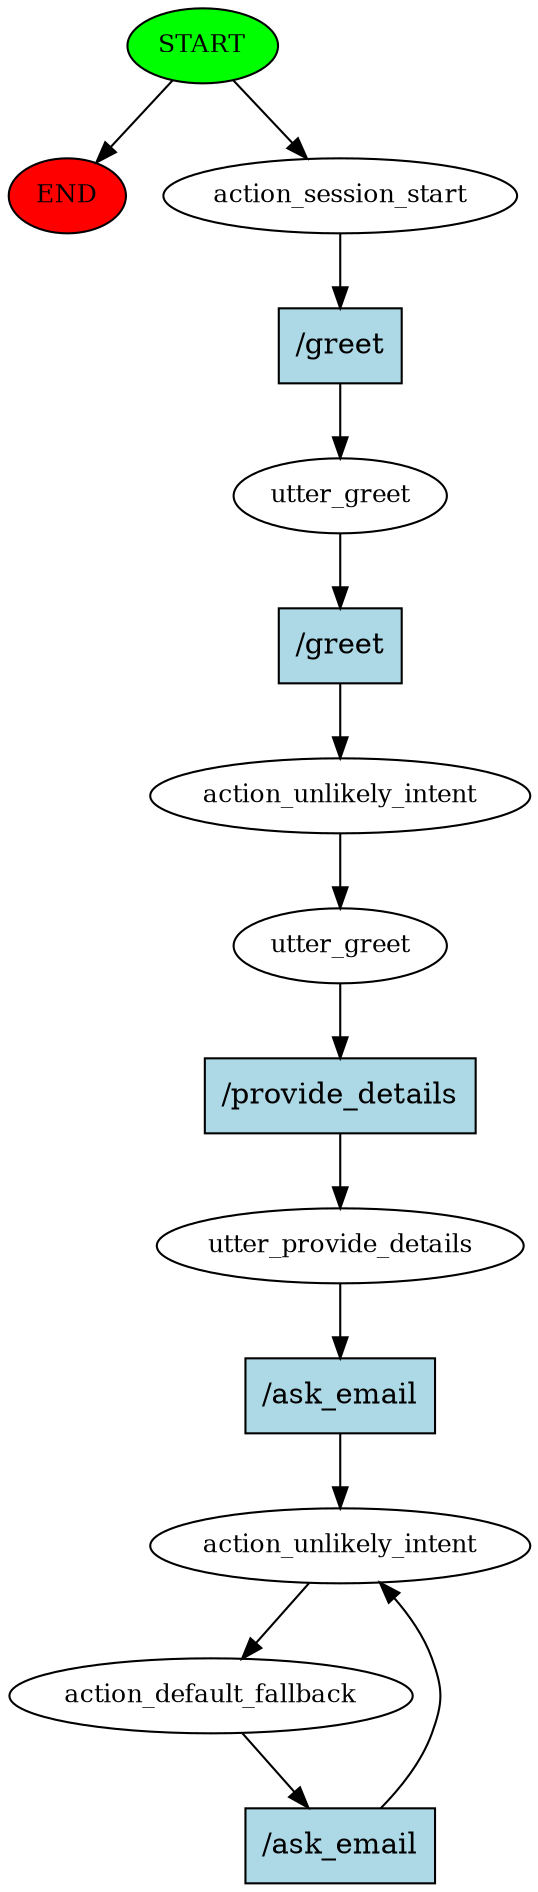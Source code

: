 digraph  {
0 [class="start active", fillcolor=green, fontsize=12, label=START, style=filled];
"-1" [class=end, fillcolor=red, fontsize=12, label=END, style=filled];
1 [class=active, fontsize=12, label=action_session_start];
2 [class=active, fontsize=12, label=utter_greet];
3 [class=active, fontsize=12, label=action_unlikely_intent];
4 [class=active, fontsize=12, label=utter_greet];
5 [class=active, fontsize=12, label=utter_provide_details];
6 [class=active, fontsize=12, label=action_unlikely_intent];
7 [class="active dashed", fontsize=12, label=action_default_fallback];
10 [class="intent active", fillcolor=lightblue, label="/greet", shape=rect, style=filled];
11 [class="intent active", fillcolor=lightblue, label="/greet", shape=rect, style=filled];
12 [class="intent active", fillcolor=lightblue, label="/provide_details", shape=rect, style=filled];
13 [class="intent active", fillcolor=lightblue, label="/ask_email", shape=rect, style=filled];
14 [class="intent active", fillcolor=lightblue, label="/ask_email", shape=rect, style=filled];
0 -> "-1"  [class="", key=NONE, label=""];
0 -> 1  [class=active, key=NONE, label=""];
1 -> 10  [class=active, key=0];
2 -> 11  [class=active, key=0];
3 -> 4  [class=active, key=NONE, label=""];
4 -> 12  [class=active, key=0];
5 -> 13  [class=active, key=0];
6 -> 7  [class=active, key=NONE, label=""];
7 -> 14  [class=active, key=0];
10 -> 2  [class=active, key=0];
11 -> 3  [class=active, key=0];
12 -> 5  [class=active, key=0];
13 -> 6  [class=active, key=0];
14 -> 6  [class=active, key=0];
}
